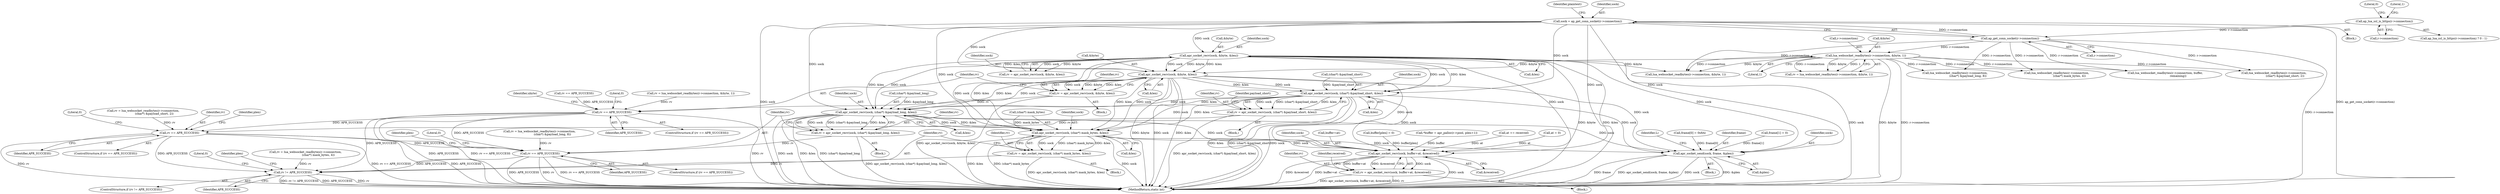 digraph "0_httpd_643f0fcf3b8ab09a68f0ecd2aa37aafeda3e63ef@API" {
"1000225" [label="(Call,apr_socket_recv(sock, &byte, &len))"];
"1000165" [label="(Call,sock = ap_get_conn_socket(r->connection))"];
"1000167" [label="(Call,ap_get_conn_socket(r->connection))"];
"1000152" [label="(Call,ap_lua_ssl_is_https(r->connection))"];
"1000176" [label="(Call,apr_socket_recv(sock, &byte, &len))"];
"1000186" [label="(Call,lua_websocket_readbytes(r->connection, &byte, 1))"];
"1000223" [label="(Call,rv = apr_socket_recv(sock, &byte, &len))"];
"1000243" [label="(Call,rv == APR_SUCCESS)"];
"1000306" [label="(Call,rv == APR_SUCCESS)"];
"1000352" [label="(Call,rv == APR_SUCCESS)"];
"1000417" [label="(Call,rv != APR_SUCCESS)"];
"1000280" [label="(Call,apr_socket_recv(sock, (char*) &payload_short, &len))"];
"1000278" [label="(Call,rv = apr_socket_recv(sock, (char*) &payload_short, &len))"];
"1000330" [label="(Call,apr_socket_recv(sock, (char*) &payload_long, &len))"];
"1000328" [label="(Call,rv = apr_socket_recv(sock, (char*) &payload_long, &len))"];
"1000397" [label="(Call,apr_socket_recv(sock, (char*) mask_bytes, &len))"];
"1000395" [label="(Call,rv = apr_socket_recv(sock, (char*) mask_bytes, &len))"];
"1000471" [label="(Call,apr_socket_recv(sock, buffer+at, &received))"];
"1000469" [label="(Call,rv = apr_socket_recv(sock, buffer+at, &received))"];
"1000558" [label="(Call,apr_socket_send(sock, frame, &plen))"];
"1000561" [label="(Call,&plen)"];
"1000453" [label="(Call,buffer[plen] = 0)"];
"1000117" [label="(Block,)"];
"1000308" [label="(Identifier,APR_SUCCESS)"];
"1000235" [label="(Call,lua_websocket_readbytes(r->connection, &byte, 1))"];
"1000243" [label="(Call,rv == APR_SUCCESS)"];
"1000340" [label="(Call,rv = lua_websocket_readbytes(r->connection, \n                            (char*) &payload_long, 8))"];
"1000469" [label="(Call,rv = apr_socket_recv(sock, buffer+at, &received))"];
"1000402" [label="(Call,&len)"];
"1000286" [label="(Call,&len)"];
"1000180" [label="(Call,&len)"];
"1000500" [label="(Call,lua_websocket_readbytes(r->connection, buffer, \n                            remaining))"];
"1000176" [label="(Call,apr_socket_recv(sock, &byte, &len))"];
"1000187" [label="(Call,r->connection)"];
"1000470" [label="(Identifier,rv)"];
"1000352" [label="(Call,rv == APR_SUCCESS)"];
"1000336" [label="(Call,&len)"];
"1000330" [label="(Call,apr_socket_recv(sock, (char*) &payload_long, &len))"];
"1000444" [label="(Call,*buffer = apr_palloc(r->pool, plen+1))"];
"1000153" [label="(Call,r->connection)"];
"1000290" [label="(Call,rv = lua_websocket_readbytes(r->connection, \n                        (char*) &payload_short, 2))"];
"1000226" [label="(Identifier,sock)"];
"1000307" [label="(Identifier,rv)"];
"1000418" [label="(Identifier,rv)"];
"1000277" [label="(Block,)"];
"1000302" [label="(Identifier,payload_short)"];
"1000354" [label="(Identifier,APR_SUCCESS)"];
"1000174" [label="(Call,rv = apr_socket_recv(sock, &byte, &len))"];
"1000311" [label="(Identifier,plen)"];
"1000178" [label="(Call,&byte)"];
"1000422" [label="(Literal,0)"];
"1000227" [label="(Call,&byte)"];
"1000165" [label="(Call,sock = ap_get_conn_socket(r->connection))"];
"1000224" [label="(Identifier,rv)"];
"1000172" [label="(Identifier,plaintext)"];
"1000222" [label="(Block,)"];
"1000353" [label="(Identifier,rv)"];
"1000280" [label="(Call,apr_socket_recv(sock, (char*) &payload_short, &len))"];
"1000351" [label="(ControlStructure,if (rv == APR_SUCCESS))"];
"1000357" [label="(Identifier,plen)"];
"1000329" [label="(Identifier,rv)"];
"1000292" [label="(Call,lua_websocket_readbytes(r->connection, \n                        (char*) &payload_short, 2))"];
"1000417" [label="(Call,rv != APR_SUCCESS)"];
"1000559" [label="(Identifier,sock)"];
"1000184" [label="(Call,rv = lua_websocket_readbytes(r->connection, &byte, 1))"];
"1000395" [label="(Call,rv = apr_socket_recv(sock, (char*) mask_bytes, &len))"];
"1000279" [label="(Identifier,rv)"];
"1000244" [label="(Identifier,rv)"];
"1000486" [label="(Call,at += received)"];
"1000151" [label="(Call,ap_lua_ssl_is_https(r->connection) ? 0 : 1)"];
"1000332" [label="(Call,(char*) &payload_long)"];
"1000166" [label="(Identifier,sock)"];
"1000564" [label="(Identifier,L)"];
"1000426" [label="(Identifier,plen)"];
"1000396" [label="(Identifier,rv)"];
"1000328" [label="(Call,rv = apr_socket_recv(sock, (char*) &payload_long, &len))"];
"1000190" [label="(Call,&byte)"];
"1000186" [label="(Call,lua_websocket_readbytes(r->connection, &byte, 1))"];
"1000342" [label="(Call,lua_websocket_readbytes(r->connection, \n                            (char*) &payload_long, 8))"];
"1000408" [label="(Call,lua_websocket_readbytes(r->connection, \n                            (char*) mask_bytes, 4))"];
"1000156" [label="(Literal,0)"];
"1000548" [label="(Call,frame[0] = 0x8A)"];
"1000419" [label="(Identifier,APR_SUCCESS)"];
"1000406" [label="(Call,rv = lua_websocket_readbytes(r->connection, \n                            (char*) mask_bytes, 4))"];
"1000192" [label="(Literal,1)"];
"1000364" [label="(Literal,0)"];
"1000177" [label="(Identifier,sock)"];
"1000233" [label="(Call,rv = lua_websocket_readbytes(r->connection, &byte, 1))"];
"1000397" [label="(Call,apr_socket_recv(sock, (char*) mask_bytes, &len))"];
"1000316" [label="(Literal,0)"];
"1000248" [label="(Identifier,ubyte)"];
"1000399" [label="(Call,(char*) mask_bytes)"];
"1000305" [label="(ControlStructure,if (rv == APR_SUCCESS))"];
"1000327" [label="(Block,)"];
"1000471" [label="(Call,apr_socket_recv(sock, buffer+at, &received))"];
"1000558" [label="(Call,apr_socket_send(sock, frame, &plen))"];
"1000476" [label="(Call,&received)"];
"1000394" [label="(Block,)"];
"1000465" [label="(Block,)"];
"1000223" [label="(Call,rv = apr_socket_recv(sock, &byte, &len))"];
"1000157" [label="(Literal,1)"];
"1000242" [label="(ControlStructure,if (rv == APR_SUCCESS))"];
"1000278" [label="(Call,rv = apr_socket_recv(sock, (char*) &payload_short, &len))"];
"1000167" [label="(Call,ap_get_conn_socket(r->connection))"];
"1000194" [label="(Call,rv == APR_SUCCESS)"];
"1000225" [label="(Call,apr_socket_recv(sock, &byte, &len))"];
"1000560" [label="(Identifier,frame)"];
"1000440" [label="(Call,at = 0)"];
"1000480" [label="(Identifier,received)"];
"1000553" [label="(Call,frame[1] = 0)"];
"1000398" [label="(Identifier,sock)"];
"1000168" [label="(Call,r->connection)"];
"1000152" [label="(Call,ap_lua_ssl_is_https(r->connection))"];
"1000281" [label="(Identifier,sock)"];
"1000306" [label="(Call,rv == APR_SUCCESS)"];
"1000282" [label="(Call,(char*) &payload_short)"];
"1000566" [label="(Literal,0)"];
"1000472" [label="(Identifier,sock)"];
"1000543" [label="(Block,)"];
"1000245" [label="(Identifier,APR_SUCCESS)"];
"1000331" [label="(Identifier,sock)"];
"1000567" [label="(MethodReturn,static int)"];
"1000416" [label="(ControlStructure,if (rv != APR_SUCCESS))"];
"1000473" [label="(Call,buffer+at)"];
"1000229" [label="(Call,&len)"];
"1000225" -> "1000223"  [label="AST: "];
"1000225" -> "1000229"  [label="CFG: "];
"1000226" -> "1000225"  [label="AST: "];
"1000227" -> "1000225"  [label="AST: "];
"1000229" -> "1000225"  [label="AST: "];
"1000223" -> "1000225"  [label="CFG: "];
"1000225" -> "1000567"  [label="DDG: &byte"];
"1000225" -> "1000567"  [label="DDG: sock"];
"1000225" -> "1000567"  [label="DDG: &len"];
"1000225" -> "1000223"  [label="DDG: sock"];
"1000225" -> "1000223"  [label="DDG: &byte"];
"1000225" -> "1000223"  [label="DDG: &len"];
"1000165" -> "1000225"  [label="DDG: sock"];
"1000176" -> "1000225"  [label="DDG: sock"];
"1000176" -> "1000225"  [label="DDG: &byte"];
"1000176" -> "1000225"  [label="DDG: &len"];
"1000186" -> "1000225"  [label="DDG: &byte"];
"1000225" -> "1000280"  [label="DDG: sock"];
"1000225" -> "1000280"  [label="DDG: &len"];
"1000225" -> "1000330"  [label="DDG: sock"];
"1000225" -> "1000330"  [label="DDG: &len"];
"1000225" -> "1000397"  [label="DDG: sock"];
"1000225" -> "1000397"  [label="DDG: &len"];
"1000225" -> "1000471"  [label="DDG: sock"];
"1000225" -> "1000558"  [label="DDG: sock"];
"1000165" -> "1000117"  [label="AST: "];
"1000165" -> "1000167"  [label="CFG: "];
"1000166" -> "1000165"  [label="AST: "];
"1000167" -> "1000165"  [label="AST: "];
"1000172" -> "1000165"  [label="CFG: "];
"1000165" -> "1000567"  [label="DDG: sock"];
"1000165" -> "1000567"  [label="DDG: ap_get_conn_socket(r->connection)"];
"1000167" -> "1000165"  [label="DDG: r->connection"];
"1000165" -> "1000176"  [label="DDG: sock"];
"1000165" -> "1000280"  [label="DDG: sock"];
"1000165" -> "1000330"  [label="DDG: sock"];
"1000165" -> "1000397"  [label="DDG: sock"];
"1000165" -> "1000471"  [label="DDG: sock"];
"1000165" -> "1000558"  [label="DDG: sock"];
"1000167" -> "1000168"  [label="CFG: "];
"1000168" -> "1000167"  [label="AST: "];
"1000167" -> "1000567"  [label="DDG: r->connection"];
"1000152" -> "1000167"  [label="DDG: r->connection"];
"1000167" -> "1000186"  [label="DDG: r->connection"];
"1000167" -> "1000235"  [label="DDG: r->connection"];
"1000167" -> "1000292"  [label="DDG: r->connection"];
"1000167" -> "1000342"  [label="DDG: r->connection"];
"1000167" -> "1000408"  [label="DDG: r->connection"];
"1000167" -> "1000500"  [label="DDG: r->connection"];
"1000152" -> "1000151"  [label="AST: "];
"1000152" -> "1000153"  [label="CFG: "];
"1000153" -> "1000152"  [label="AST: "];
"1000156" -> "1000152"  [label="CFG: "];
"1000157" -> "1000152"  [label="CFG: "];
"1000176" -> "1000174"  [label="AST: "];
"1000176" -> "1000180"  [label="CFG: "];
"1000177" -> "1000176"  [label="AST: "];
"1000178" -> "1000176"  [label="AST: "];
"1000180" -> "1000176"  [label="AST: "];
"1000174" -> "1000176"  [label="CFG: "];
"1000176" -> "1000567"  [label="DDG: &byte"];
"1000176" -> "1000567"  [label="DDG: &len"];
"1000176" -> "1000567"  [label="DDG: sock"];
"1000176" -> "1000174"  [label="DDG: sock"];
"1000176" -> "1000174"  [label="DDG: &byte"];
"1000176" -> "1000174"  [label="DDG: &len"];
"1000176" -> "1000235"  [label="DDG: &byte"];
"1000176" -> "1000280"  [label="DDG: sock"];
"1000176" -> "1000280"  [label="DDG: &len"];
"1000176" -> "1000330"  [label="DDG: sock"];
"1000176" -> "1000330"  [label="DDG: &len"];
"1000176" -> "1000397"  [label="DDG: sock"];
"1000176" -> "1000397"  [label="DDG: &len"];
"1000176" -> "1000471"  [label="DDG: sock"];
"1000176" -> "1000558"  [label="DDG: sock"];
"1000186" -> "1000184"  [label="AST: "];
"1000186" -> "1000192"  [label="CFG: "];
"1000187" -> "1000186"  [label="AST: "];
"1000190" -> "1000186"  [label="AST: "];
"1000192" -> "1000186"  [label="AST: "];
"1000184" -> "1000186"  [label="CFG: "];
"1000186" -> "1000567"  [label="DDG: r->connection"];
"1000186" -> "1000567"  [label="DDG: &byte"];
"1000186" -> "1000184"  [label="DDG: r->connection"];
"1000186" -> "1000184"  [label="DDG: &byte"];
"1000186" -> "1000184"  [label="DDG: 1"];
"1000186" -> "1000235"  [label="DDG: r->connection"];
"1000186" -> "1000235"  [label="DDG: &byte"];
"1000186" -> "1000292"  [label="DDG: r->connection"];
"1000186" -> "1000342"  [label="DDG: r->connection"];
"1000186" -> "1000408"  [label="DDG: r->connection"];
"1000186" -> "1000500"  [label="DDG: r->connection"];
"1000223" -> "1000222"  [label="AST: "];
"1000224" -> "1000223"  [label="AST: "];
"1000244" -> "1000223"  [label="CFG: "];
"1000223" -> "1000567"  [label="DDG: apr_socket_recv(sock, &byte, &len)"];
"1000223" -> "1000243"  [label="DDG: rv"];
"1000243" -> "1000242"  [label="AST: "];
"1000243" -> "1000245"  [label="CFG: "];
"1000244" -> "1000243"  [label="AST: "];
"1000245" -> "1000243"  [label="AST: "];
"1000248" -> "1000243"  [label="CFG: "];
"1000566" -> "1000243"  [label="CFG: "];
"1000243" -> "1000567"  [label="DDG: rv"];
"1000243" -> "1000567"  [label="DDG: APR_SUCCESS"];
"1000243" -> "1000567"  [label="DDG: rv == APR_SUCCESS"];
"1000233" -> "1000243"  [label="DDG: rv"];
"1000194" -> "1000243"  [label="DDG: APR_SUCCESS"];
"1000243" -> "1000306"  [label="DDG: APR_SUCCESS"];
"1000243" -> "1000352"  [label="DDG: APR_SUCCESS"];
"1000243" -> "1000417"  [label="DDG: APR_SUCCESS"];
"1000306" -> "1000305"  [label="AST: "];
"1000306" -> "1000308"  [label="CFG: "];
"1000307" -> "1000306"  [label="AST: "];
"1000308" -> "1000306"  [label="AST: "];
"1000311" -> "1000306"  [label="CFG: "];
"1000316" -> "1000306"  [label="CFG: "];
"1000306" -> "1000567"  [label="DDG: rv"];
"1000306" -> "1000567"  [label="DDG: rv == APR_SUCCESS"];
"1000306" -> "1000567"  [label="DDG: APR_SUCCESS"];
"1000290" -> "1000306"  [label="DDG: rv"];
"1000278" -> "1000306"  [label="DDG: rv"];
"1000306" -> "1000352"  [label="DDG: APR_SUCCESS"];
"1000306" -> "1000417"  [label="DDG: APR_SUCCESS"];
"1000352" -> "1000351"  [label="AST: "];
"1000352" -> "1000354"  [label="CFG: "];
"1000353" -> "1000352"  [label="AST: "];
"1000354" -> "1000352"  [label="AST: "];
"1000357" -> "1000352"  [label="CFG: "];
"1000364" -> "1000352"  [label="CFG: "];
"1000352" -> "1000567"  [label="DDG: rv"];
"1000352" -> "1000567"  [label="DDG: rv == APR_SUCCESS"];
"1000352" -> "1000567"  [label="DDG: APR_SUCCESS"];
"1000328" -> "1000352"  [label="DDG: rv"];
"1000340" -> "1000352"  [label="DDG: rv"];
"1000352" -> "1000417"  [label="DDG: APR_SUCCESS"];
"1000417" -> "1000416"  [label="AST: "];
"1000417" -> "1000419"  [label="CFG: "];
"1000418" -> "1000417"  [label="AST: "];
"1000419" -> "1000417"  [label="AST: "];
"1000422" -> "1000417"  [label="CFG: "];
"1000426" -> "1000417"  [label="CFG: "];
"1000417" -> "1000567"  [label="DDG: rv"];
"1000417" -> "1000567"  [label="DDG: rv != APR_SUCCESS"];
"1000417" -> "1000567"  [label="DDG: APR_SUCCESS"];
"1000395" -> "1000417"  [label="DDG: rv"];
"1000406" -> "1000417"  [label="DDG: rv"];
"1000280" -> "1000278"  [label="AST: "];
"1000280" -> "1000286"  [label="CFG: "];
"1000281" -> "1000280"  [label="AST: "];
"1000282" -> "1000280"  [label="AST: "];
"1000286" -> "1000280"  [label="AST: "];
"1000278" -> "1000280"  [label="CFG: "];
"1000280" -> "1000567"  [label="DDG: &len"];
"1000280" -> "1000567"  [label="DDG: (char*) &payload_short"];
"1000280" -> "1000567"  [label="DDG: sock"];
"1000280" -> "1000278"  [label="DDG: sock"];
"1000280" -> "1000278"  [label="DDG: (char*) &payload_short"];
"1000280" -> "1000278"  [label="DDG: &len"];
"1000282" -> "1000280"  [label="DDG: &payload_short"];
"1000280" -> "1000330"  [label="DDG: sock"];
"1000280" -> "1000330"  [label="DDG: &len"];
"1000280" -> "1000397"  [label="DDG: sock"];
"1000280" -> "1000397"  [label="DDG: &len"];
"1000280" -> "1000471"  [label="DDG: sock"];
"1000280" -> "1000558"  [label="DDG: sock"];
"1000278" -> "1000277"  [label="AST: "];
"1000279" -> "1000278"  [label="AST: "];
"1000302" -> "1000278"  [label="CFG: "];
"1000278" -> "1000567"  [label="DDG: apr_socket_recv(sock, (char*) &payload_short, &len)"];
"1000330" -> "1000328"  [label="AST: "];
"1000330" -> "1000336"  [label="CFG: "];
"1000331" -> "1000330"  [label="AST: "];
"1000332" -> "1000330"  [label="AST: "];
"1000336" -> "1000330"  [label="AST: "];
"1000328" -> "1000330"  [label="CFG: "];
"1000330" -> "1000567"  [label="DDG: sock"];
"1000330" -> "1000567"  [label="DDG: &len"];
"1000330" -> "1000567"  [label="DDG: (char*) &payload_long"];
"1000330" -> "1000328"  [label="DDG: sock"];
"1000330" -> "1000328"  [label="DDG: (char*) &payload_long"];
"1000330" -> "1000328"  [label="DDG: &len"];
"1000332" -> "1000330"  [label="DDG: &payload_long"];
"1000330" -> "1000397"  [label="DDG: sock"];
"1000330" -> "1000397"  [label="DDG: &len"];
"1000330" -> "1000471"  [label="DDG: sock"];
"1000330" -> "1000558"  [label="DDG: sock"];
"1000328" -> "1000327"  [label="AST: "];
"1000329" -> "1000328"  [label="AST: "];
"1000353" -> "1000328"  [label="CFG: "];
"1000328" -> "1000567"  [label="DDG: apr_socket_recv(sock, (char*) &payload_long, &len)"];
"1000397" -> "1000395"  [label="AST: "];
"1000397" -> "1000402"  [label="CFG: "];
"1000398" -> "1000397"  [label="AST: "];
"1000399" -> "1000397"  [label="AST: "];
"1000402" -> "1000397"  [label="AST: "];
"1000395" -> "1000397"  [label="CFG: "];
"1000397" -> "1000567"  [label="DDG: sock"];
"1000397" -> "1000567"  [label="DDG: &len"];
"1000397" -> "1000567"  [label="DDG: (char*) mask_bytes"];
"1000397" -> "1000395"  [label="DDG: sock"];
"1000397" -> "1000395"  [label="DDG: (char*) mask_bytes"];
"1000397" -> "1000395"  [label="DDG: &len"];
"1000399" -> "1000397"  [label="DDG: mask_bytes"];
"1000397" -> "1000471"  [label="DDG: sock"];
"1000397" -> "1000558"  [label="DDG: sock"];
"1000395" -> "1000394"  [label="AST: "];
"1000396" -> "1000395"  [label="AST: "];
"1000418" -> "1000395"  [label="CFG: "];
"1000395" -> "1000567"  [label="DDG: apr_socket_recv(sock, (char*) mask_bytes, &len)"];
"1000471" -> "1000469"  [label="AST: "];
"1000471" -> "1000476"  [label="CFG: "];
"1000472" -> "1000471"  [label="AST: "];
"1000473" -> "1000471"  [label="AST: "];
"1000476" -> "1000471"  [label="AST: "];
"1000469" -> "1000471"  [label="CFG: "];
"1000471" -> "1000567"  [label="DDG: sock"];
"1000471" -> "1000567"  [label="DDG: &received"];
"1000471" -> "1000567"  [label="DDG: buffer+at"];
"1000471" -> "1000469"  [label="DDG: sock"];
"1000471" -> "1000469"  [label="DDG: buffer+at"];
"1000471" -> "1000469"  [label="DDG: &received"];
"1000444" -> "1000471"  [label="DDG: buffer"];
"1000453" -> "1000471"  [label="DDG: buffer[plen]"];
"1000440" -> "1000471"  [label="DDG: at"];
"1000486" -> "1000471"  [label="DDG: at"];
"1000469" -> "1000465"  [label="AST: "];
"1000470" -> "1000469"  [label="AST: "];
"1000480" -> "1000469"  [label="CFG: "];
"1000469" -> "1000567"  [label="DDG: apr_socket_recv(sock, buffer+at, &received)"];
"1000469" -> "1000567"  [label="DDG: rv"];
"1000558" -> "1000543"  [label="AST: "];
"1000558" -> "1000561"  [label="CFG: "];
"1000559" -> "1000558"  [label="AST: "];
"1000560" -> "1000558"  [label="AST: "];
"1000561" -> "1000558"  [label="AST: "];
"1000564" -> "1000558"  [label="CFG: "];
"1000558" -> "1000567"  [label="DDG: frame"];
"1000558" -> "1000567"  [label="DDG: apr_socket_send(sock, frame, &plen)"];
"1000558" -> "1000567"  [label="DDG: sock"];
"1000558" -> "1000567"  [label="DDG: &plen"];
"1000553" -> "1000558"  [label="DDG: frame[1]"];
"1000548" -> "1000558"  [label="DDG: frame[0]"];
}
